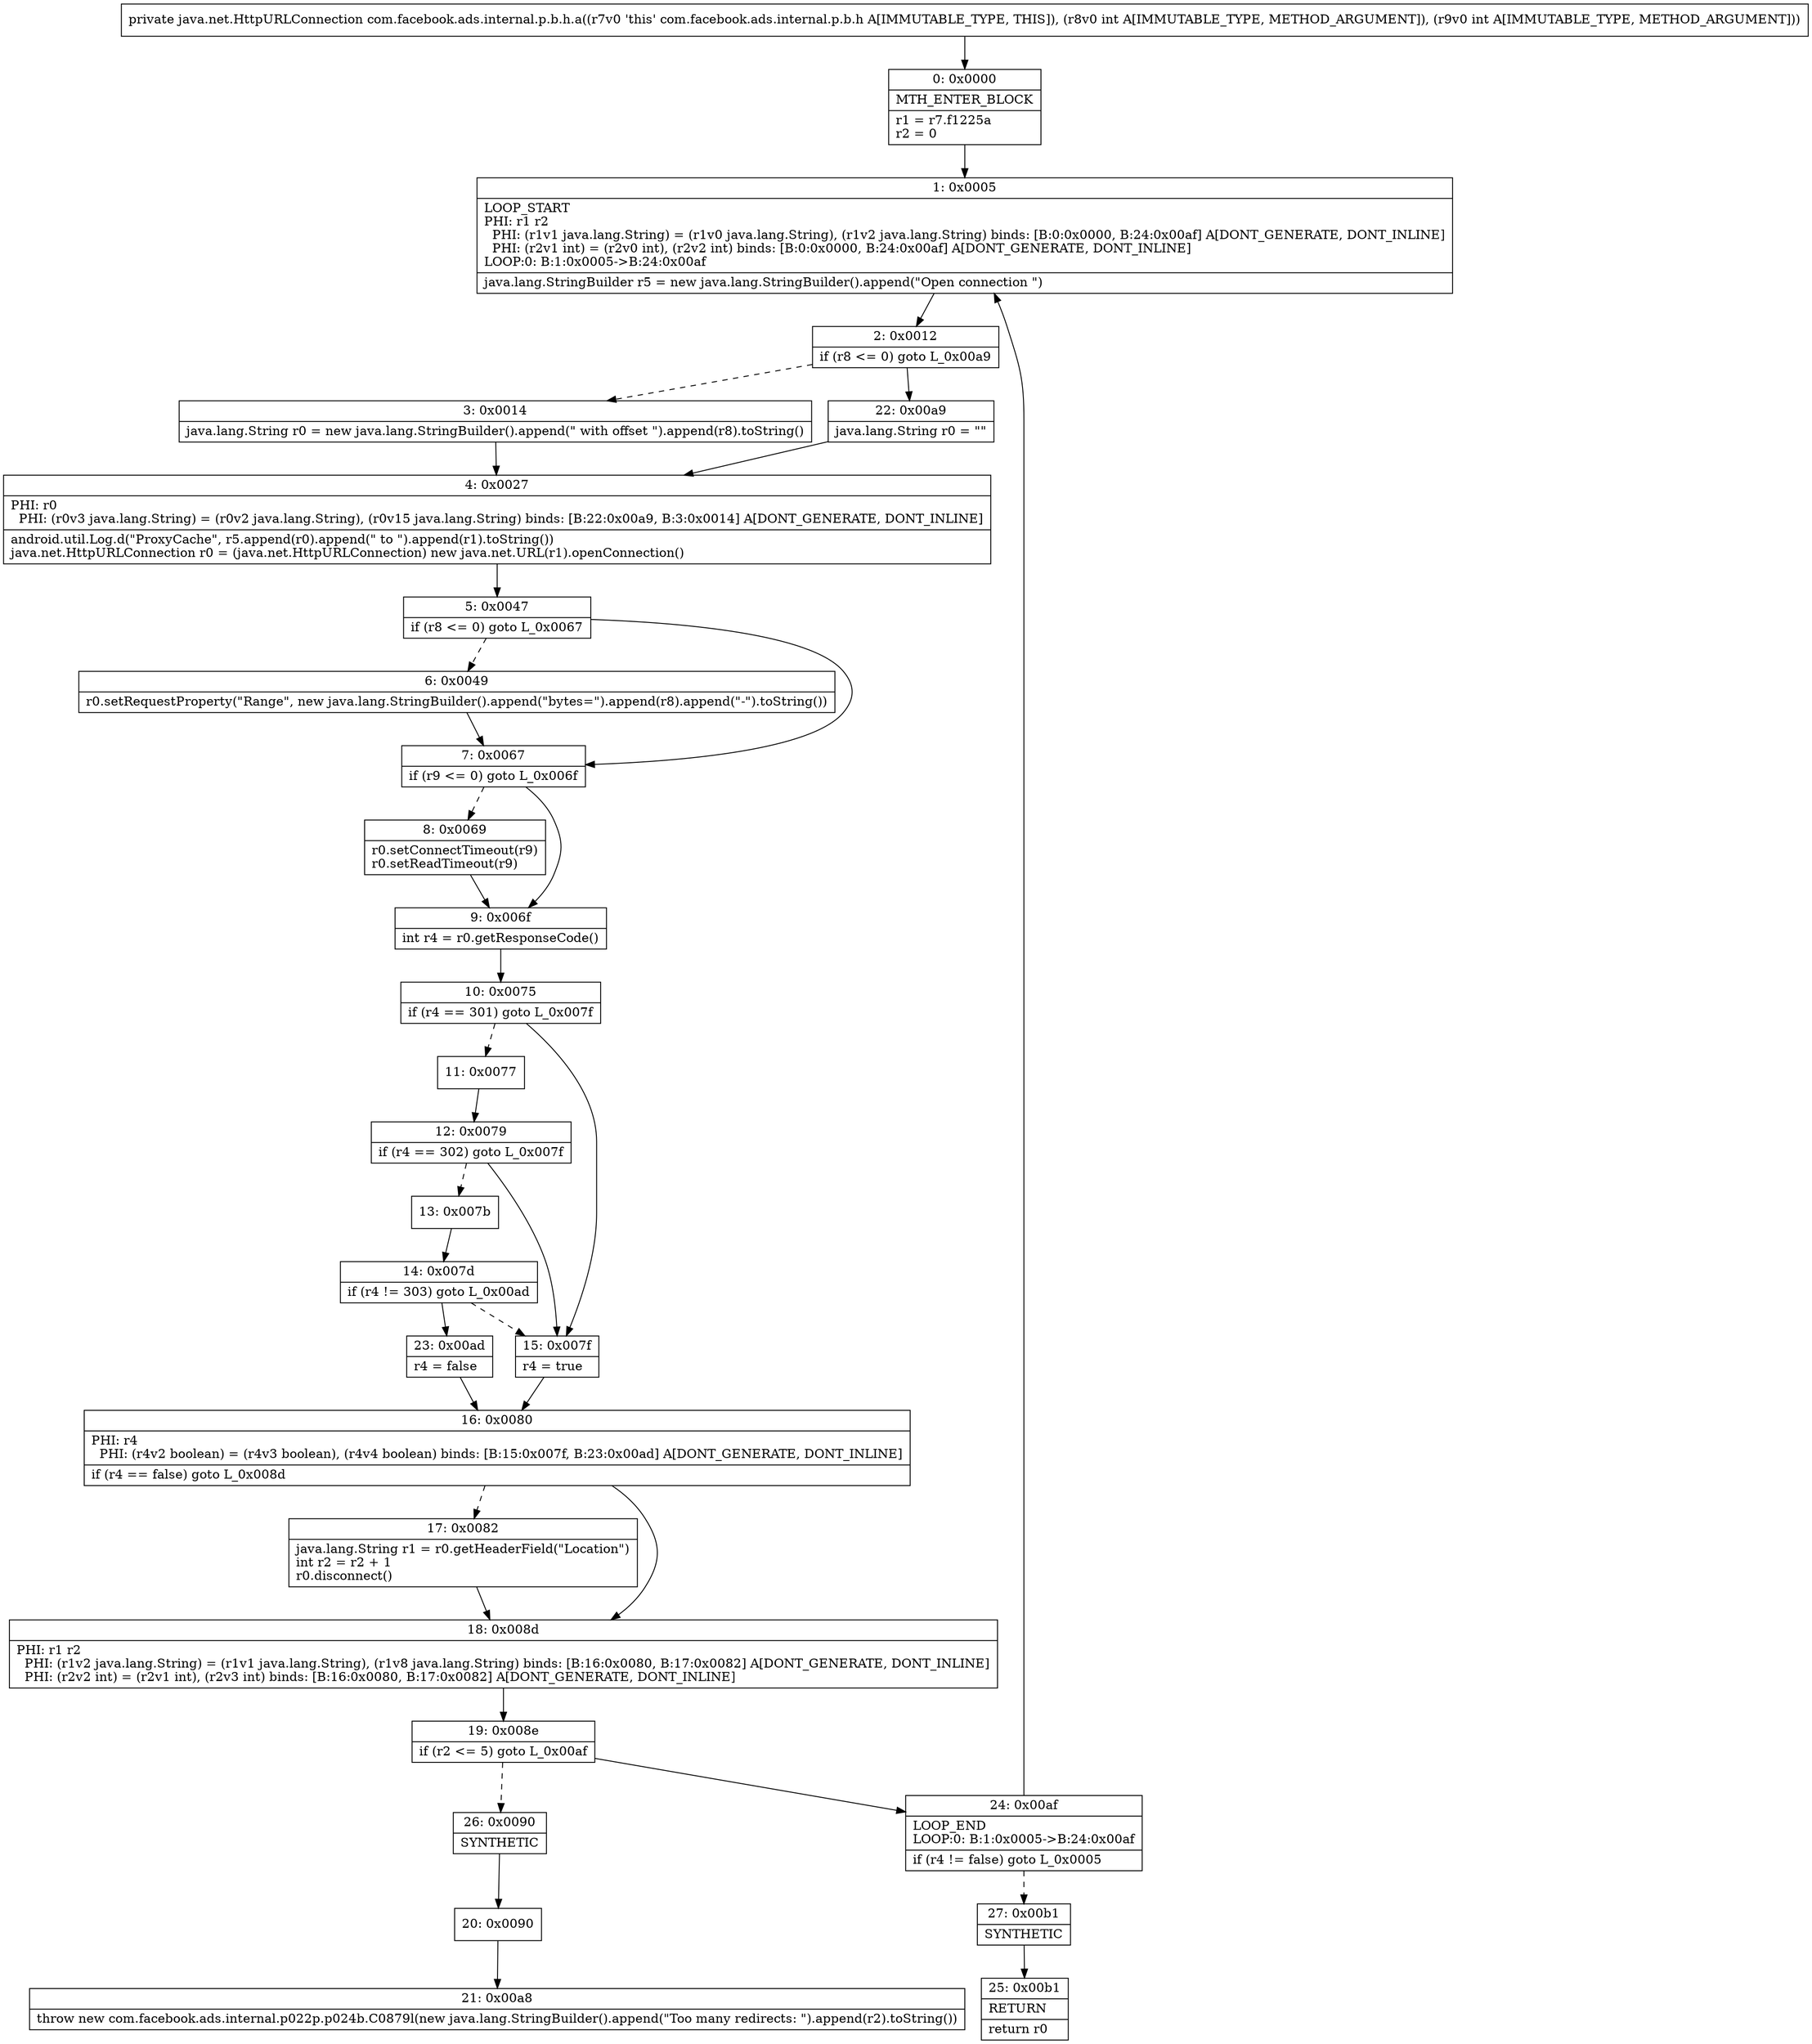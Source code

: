 digraph "CFG forcom.facebook.ads.internal.p.b.h.a(II)Ljava\/net\/HttpURLConnection;" {
Node_0 [shape=record,label="{0\:\ 0x0000|MTH_ENTER_BLOCK\l|r1 = r7.f1225a\lr2 = 0\l}"];
Node_1 [shape=record,label="{1\:\ 0x0005|LOOP_START\lPHI: r1 r2 \l  PHI: (r1v1 java.lang.String) = (r1v0 java.lang.String), (r1v2 java.lang.String) binds: [B:0:0x0000, B:24:0x00af] A[DONT_GENERATE, DONT_INLINE]\l  PHI: (r2v1 int) = (r2v0 int), (r2v2 int) binds: [B:0:0x0000, B:24:0x00af] A[DONT_GENERATE, DONT_INLINE]\lLOOP:0: B:1:0x0005\-\>B:24:0x00af\l|java.lang.StringBuilder r5 = new java.lang.StringBuilder().append(\"Open connection \")\l}"];
Node_2 [shape=record,label="{2\:\ 0x0012|if (r8 \<= 0) goto L_0x00a9\l}"];
Node_3 [shape=record,label="{3\:\ 0x0014|java.lang.String r0 = new java.lang.StringBuilder().append(\" with offset \").append(r8).toString()\l}"];
Node_4 [shape=record,label="{4\:\ 0x0027|PHI: r0 \l  PHI: (r0v3 java.lang.String) = (r0v2 java.lang.String), (r0v15 java.lang.String) binds: [B:22:0x00a9, B:3:0x0014] A[DONT_GENERATE, DONT_INLINE]\l|android.util.Log.d(\"ProxyCache\", r5.append(r0).append(\" to \").append(r1).toString())\ljava.net.HttpURLConnection r0 = (java.net.HttpURLConnection) new java.net.URL(r1).openConnection()\l}"];
Node_5 [shape=record,label="{5\:\ 0x0047|if (r8 \<= 0) goto L_0x0067\l}"];
Node_6 [shape=record,label="{6\:\ 0x0049|r0.setRequestProperty(\"Range\", new java.lang.StringBuilder().append(\"bytes=\").append(r8).append(\"\-\").toString())\l}"];
Node_7 [shape=record,label="{7\:\ 0x0067|if (r9 \<= 0) goto L_0x006f\l}"];
Node_8 [shape=record,label="{8\:\ 0x0069|r0.setConnectTimeout(r9)\lr0.setReadTimeout(r9)\l}"];
Node_9 [shape=record,label="{9\:\ 0x006f|int r4 = r0.getResponseCode()\l}"];
Node_10 [shape=record,label="{10\:\ 0x0075|if (r4 == 301) goto L_0x007f\l}"];
Node_11 [shape=record,label="{11\:\ 0x0077}"];
Node_12 [shape=record,label="{12\:\ 0x0079|if (r4 == 302) goto L_0x007f\l}"];
Node_13 [shape=record,label="{13\:\ 0x007b}"];
Node_14 [shape=record,label="{14\:\ 0x007d|if (r4 != 303) goto L_0x00ad\l}"];
Node_15 [shape=record,label="{15\:\ 0x007f|r4 = true\l}"];
Node_16 [shape=record,label="{16\:\ 0x0080|PHI: r4 \l  PHI: (r4v2 boolean) = (r4v3 boolean), (r4v4 boolean) binds: [B:15:0x007f, B:23:0x00ad] A[DONT_GENERATE, DONT_INLINE]\l|if (r4 == false) goto L_0x008d\l}"];
Node_17 [shape=record,label="{17\:\ 0x0082|java.lang.String r1 = r0.getHeaderField(\"Location\")\lint r2 = r2 + 1\lr0.disconnect()\l}"];
Node_18 [shape=record,label="{18\:\ 0x008d|PHI: r1 r2 \l  PHI: (r1v2 java.lang.String) = (r1v1 java.lang.String), (r1v8 java.lang.String) binds: [B:16:0x0080, B:17:0x0082] A[DONT_GENERATE, DONT_INLINE]\l  PHI: (r2v2 int) = (r2v1 int), (r2v3 int) binds: [B:16:0x0080, B:17:0x0082] A[DONT_GENERATE, DONT_INLINE]\l}"];
Node_19 [shape=record,label="{19\:\ 0x008e|if (r2 \<= 5) goto L_0x00af\l}"];
Node_20 [shape=record,label="{20\:\ 0x0090}"];
Node_21 [shape=record,label="{21\:\ 0x00a8|throw new com.facebook.ads.internal.p022p.p024b.C0879l(new java.lang.StringBuilder().append(\"Too many redirects: \").append(r2).toString())\l}"];
Node_22 [shape=record,label="{22\:\ 0x00a9|java.lang.String r0 = \"\"\l}"];
Node_23 [shape=record,label="{23\:\ 0x00ad|r4 = false\l}"];
Node_24 [shape=record,label="{24\:\ 0x00af|LOOP_END\lLOOP:0: B:1:0x0005\-\>B:24:0x00af\l|if (r4 != false) goto L_0x0005\l}"];
Node_25 [shape=record,label="{25\:\ 0x00b1|RETURN\l|return r0\l}"];
Node_26 [shape=record,label="{26\:\ 0x0090|SYNTHETIC\l}"];
Node_27 [shape=record,label="{27\:\ 0x00b1|SYNTHETIC\l}"];
MethodNode[shape=record,label="{private java.net.HttpURLConnection com.facebook.ads.internal.p.b.h.a((r7v0 'this' com.facebook.ads.internal.p.b.h A[IMMUTABLE_TYPE, THIS]), (r8v0 int A[IMMUTABLE_TYPE, METHOD_ARGUMENT]), (r9v0 int A[IMMUTABLE_TYPE, METHOD_ARGUMENT])) }"];
MethodNode -> Node_0;
Node_0 -> Node_1;
Node_1 -> Node_2;
Node_2 -> Node_3[style=dashed];
Node_2 -> Node_22;
Node_3 -> Node_4;
Node_4 -> Node_5;
Node_5 -> Node_6[style=dashed];
Node_5 -> Node_7;
Node_6 -> Node_7;
Node_7 -> Node_8[style=dashed];
Node_7 -> Node_9;
Node_8 -> Node_9;
Node_9 -> Node_10;
Node_10 -> Node_11[style=dashed];
Node_10 -> Node_15;
Node_11 -> Node_12;
Node_12 -> Node_13[style=dashed];
Node_12 -> Node_15;
Node_13 -> Node_14;
Node_14 -> Node_15[style=dashed];
Node_14 -> Node_23;
Node_15 -> Node_16;
Node_16 -> Node_17[style=dashed];
Node_16 -> Node_18;
Node_17 -> Node_18;
Node_18 -> Node_19;
Node_19 -> Node_24;
Node_19 -> Node_26[style=dashed];
Node_20 -> Node_21;
Node_22 -> Node_4;
Node_23 -> Node_16;
Node_24 -> Node_1;
Node_24 -> Node_27[style=dashed];
Node_26 -> Node_20;
Node_27 -> Node_25;
}

